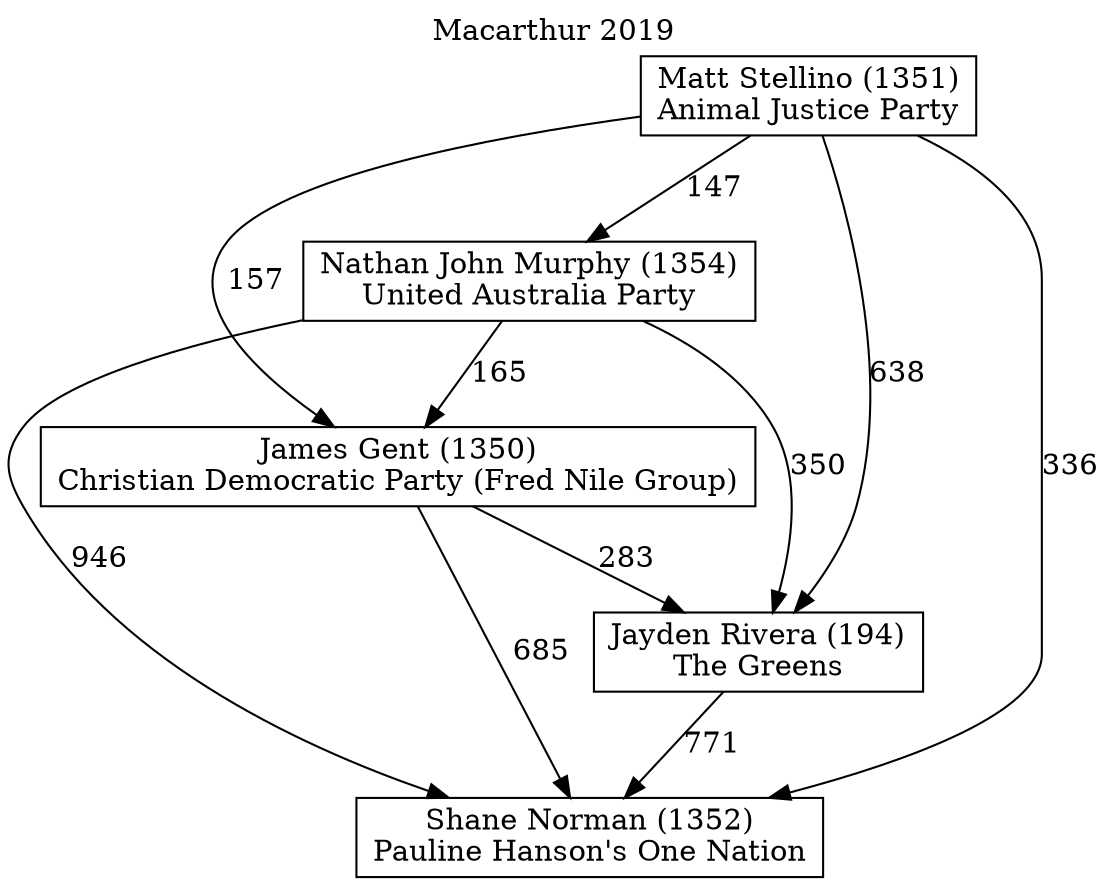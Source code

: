 // House preference flow
digraph "Shane Norman (1352)_Macarthur_2019" {
	graph [label="Macarthur 2019" labelloc=t mclimit=10]
	node [shape=box]
	"Shane Norman (1352)" [label="Shane Norman (1352)
Pauline Hanson's One Nation"]
	"Jayden Rivera (194)" [label="Jayden Rivera (194)
The Greens"]
	"James Gent (1350)" [label="James Gent (1350)
Christian Democratic Party (Fred Nile Group)"]
	"Nathan John Murphy (1354)" [label="Nathan John Murphy (1354)
United Australia Party"]
	"Matt Stellino (1351)" [label="Matt Stellino (1351)
Animal Justice Party"]
	"Jayden Rivera (194)" -> "Shane Norman (1352)" [label=771]
	"James Gent (1350)" -> "Jayden Rivera (194)" [label=283]
	"Nathan John Murphy (1354)" -> "James Gent (1350)" [label=165]
	"Matt Stellino (1351)" -> "Nathan John Murphy (1354)" [label=147]
	"James Gent (1350)" -> "Shane Norman (1352)" [label=685]
	"Nathan John Murphy (1354)" -> "Shane Norman (1352)" [label=946]
	"Matt Stellino (1351)" -> "Shane Norman (1352)" [label=336]
	"Matt Stellino (1351)" -> "James Gent (1350)" [label=157]
	"Nathan John Murphy (1354)" -> "Jayden Rivera (194)" [label=350]
	"Matt Stellino (1351)" -> "Jayden Rivera (194)" [label=638]
}
